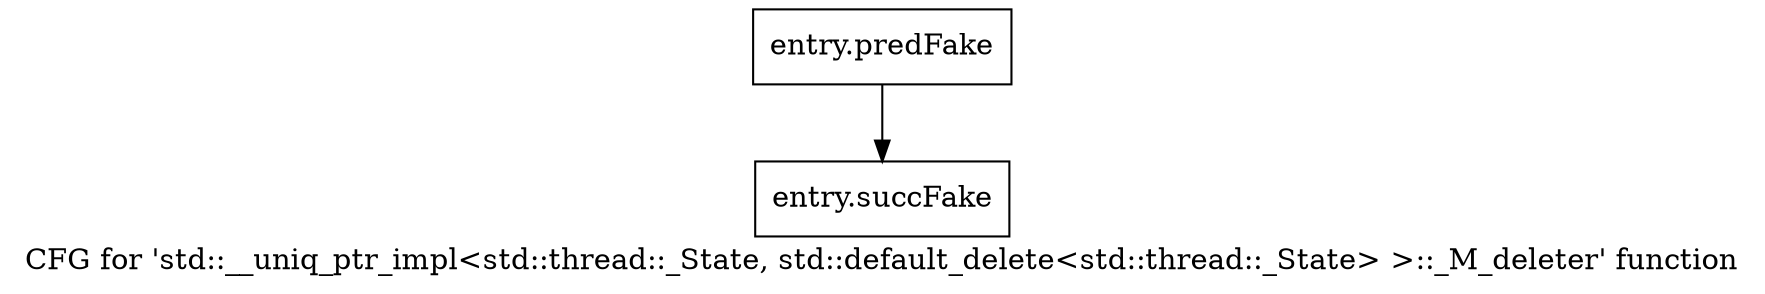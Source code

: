 digraph "CFG for 'std::__uniq_ptr_impl\<std::thread::_State, std::default_delete\<std::thread::_State\> \>::_M_deleter' function" {
	label="CFG for 'std::__uniq_ptr_impl\<std::thread::_State, std::default_delete\<std::thread::_State\> \>::_M_deleter' function";

	Node0x579d0f0 [shape=record,filename="",linenumber="",label="{entry.predFake}"];
	Node0x579d0f0 -> Node0x5901ac0[ callList="" memoryops="" filename="/tools/Xilinx/Vitis_HLS/2023.1/tps/lnx64/gcc-8.3.0/lib/gcc/x86_64-pc-linux-gnu/8.3.0/../../../../include/c++/8.3.0/bits/unique_ptr.h" execusionnum="0"];
	Node0x5901ac0 [shape=record,filename="/tools/Xilinx/Vitis_HLS/2023.1/tps/lnx64/gcc-8.3.0/lib/gcc/x86_64-pc-linux-gnu/8.3.0/../../../../include/c++/8.3.0/bits/unique_ptr.h",linenumber="151",label="{entry.succFake}"];
}
